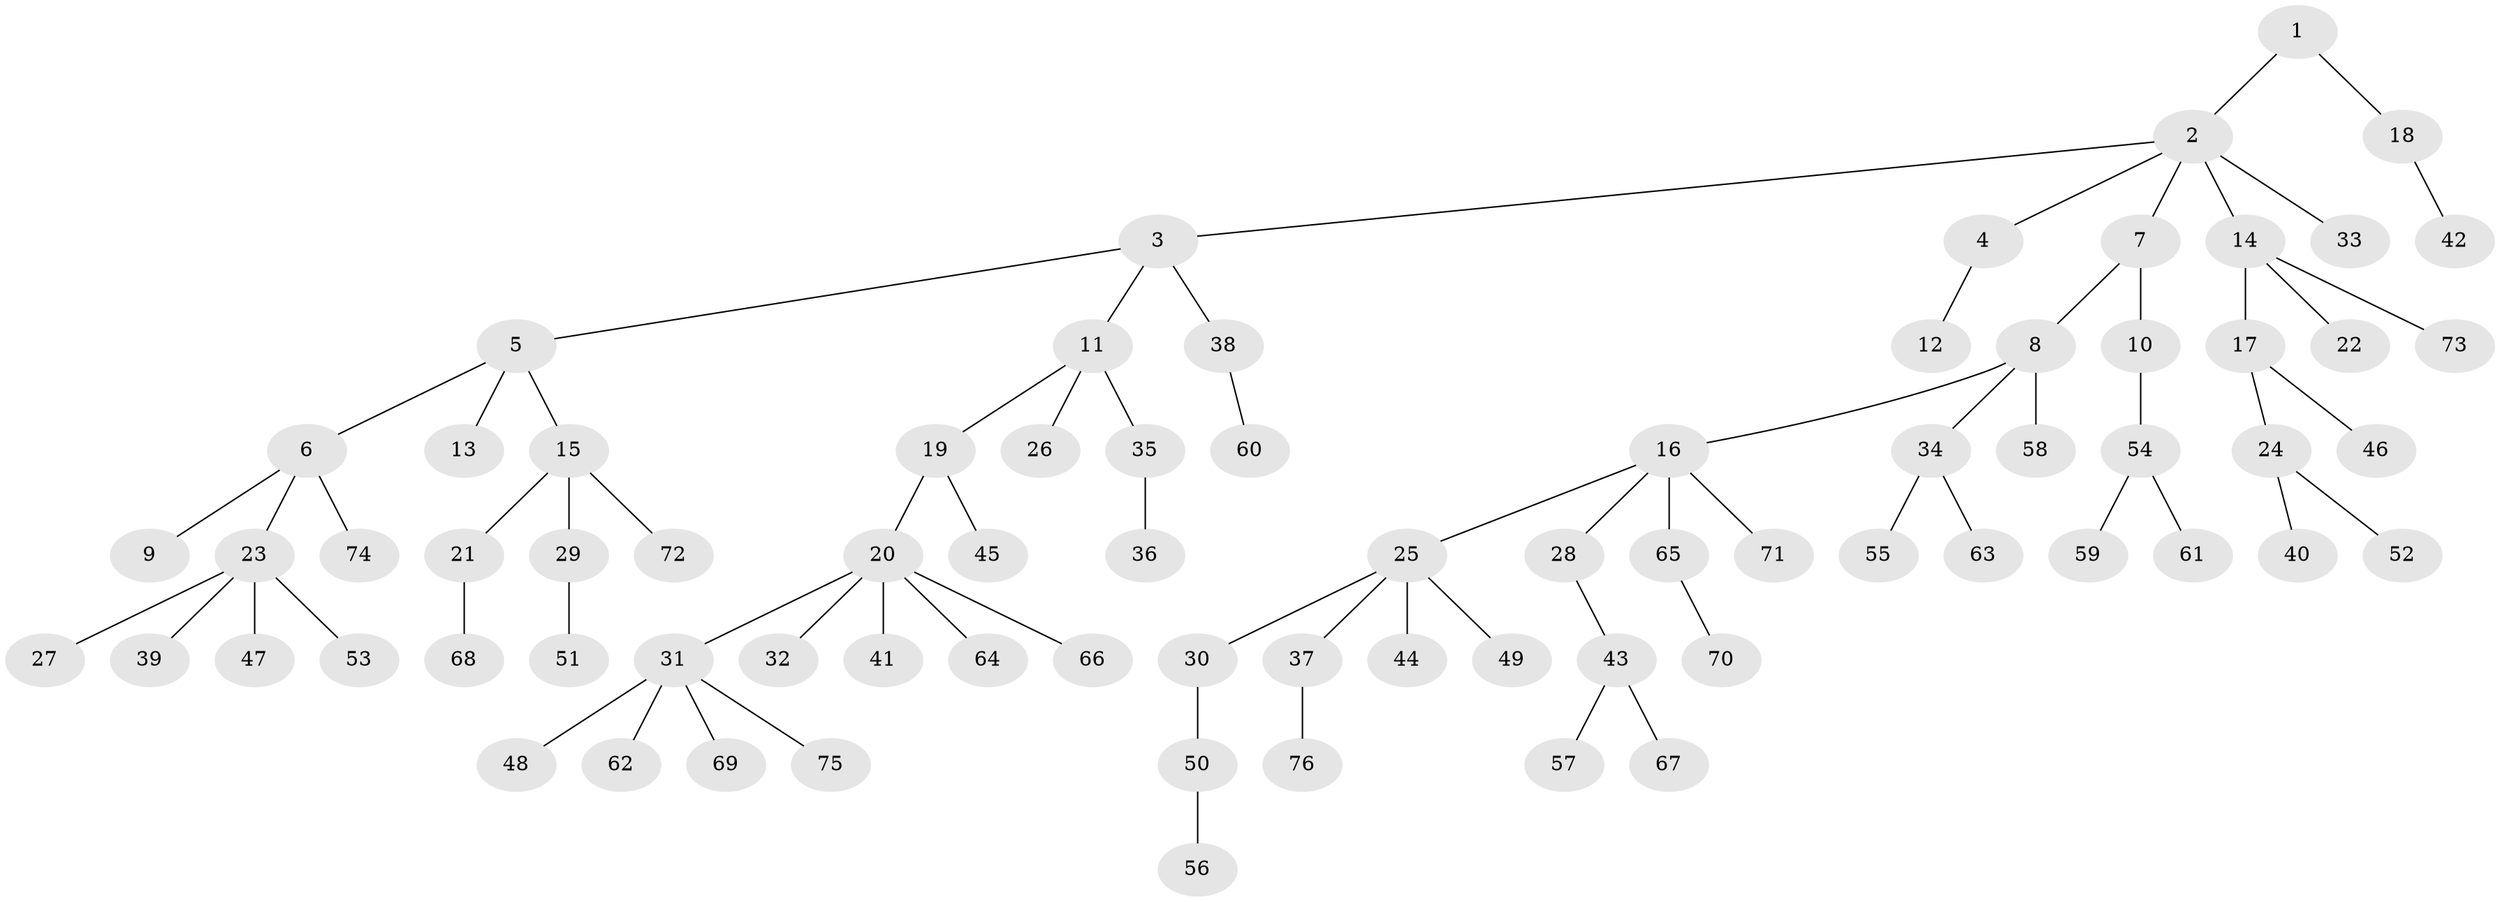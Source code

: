 // coarse degree distribution, {4: 0.10416666666666667, 3: 0.14583333333333334, 2: 0.1875, 5: 0.041666666666666664, 1: 0.5208333333333334}
// Generated by graph-tools (version 1.1) at 2025/37/03/04/25 23:37:22]
// undirected, 76 vertices, 75 edges
graph export_dot {
  node [color=gray90,style=filled];
  1;
  2;
  3;
  4;
  5;
  6;
  7;
  8;
  9;
  10;
  11;
  12;
  13;
  14;
  15;
  16;
  17;
  18;
  19;
  20;
  21;
  22;
  23;
  24;
  25;
  26;
  27;
  28;
  29;
  30;
  31;
  32;
  33;
  34;
  35;
  36;
  37;
  38;
  39;
  40;
  41;
  42;
  43;
  44;
  45;
  46;
  47;
  48;
  49;
  50;
  51;
  52;
  53;
  54;
  55;
  56;
  57;
  58;
  59;
  60;
  61;
  62;
  63;
  64;
  65;
  66;
  67;
  68;
  69;
  70;
  71;
  72;
  73;
  74;
  75;
  76;
  1 -- 2;
  1 -- 18;
  2 -- 3;
  2 -- 4;
  2 -- 7;
  2 -- 14;
  2 -- 33;
  3 -- 5;
  3 -- 11;
  3 -- 38;
  4 -- 12;
  5 -- 6;
  5 -- 13;
  5 -- 15;
  6 -- 9;
  6 -- 23;
  6 -- 74;
  7 -- 8;
  7 -- 10;
  8 -- 16;
  8 -- 34;
  8 -- 58;
  10 -- 54;
  11 -- 19;
  11 -- 26;
  11 -- 35;
  14 -- 17;
  14 -- 22;
  14 -- 73;
  15 -- 21;
  15 -- 29;
  15 -- 72;
  16 -- 25;
  16 -- 28;
  16 -- 65;
  16 -- 71;
  17 -- 24;
  17 -- 46;
  18 -- 42;
  19 -- 20;
  19 -- 45;
  20 -- 31;
  20 -- 32;
  20 -- 41;
  20 -- 64;
  20 -- 66;
  21 -- 68;
  23 -- 27;
  23 -- 39;
  23 -- 47;
  23 -- 53;
  24 -- 40;
  24 -- 52;
  25 -- 30;
  25 -- 37;
  25 -- 44;
  25 -- 49;
  28 -- 43;
  29 -- 51;
  30 -- 50;
  31 -- 48;
  31 -- 62;
  31 -- 69;
  31 -- 75;
  34 -- 55;
  34 -- 63;
  35 -- 36;
  37 -- 76;
  38 -- 60;
  43 -- 57;
  43 -- 67;
  50 -- 56;
  54 -- 59;
  54 -- 61;
  65 -- 70;
}
